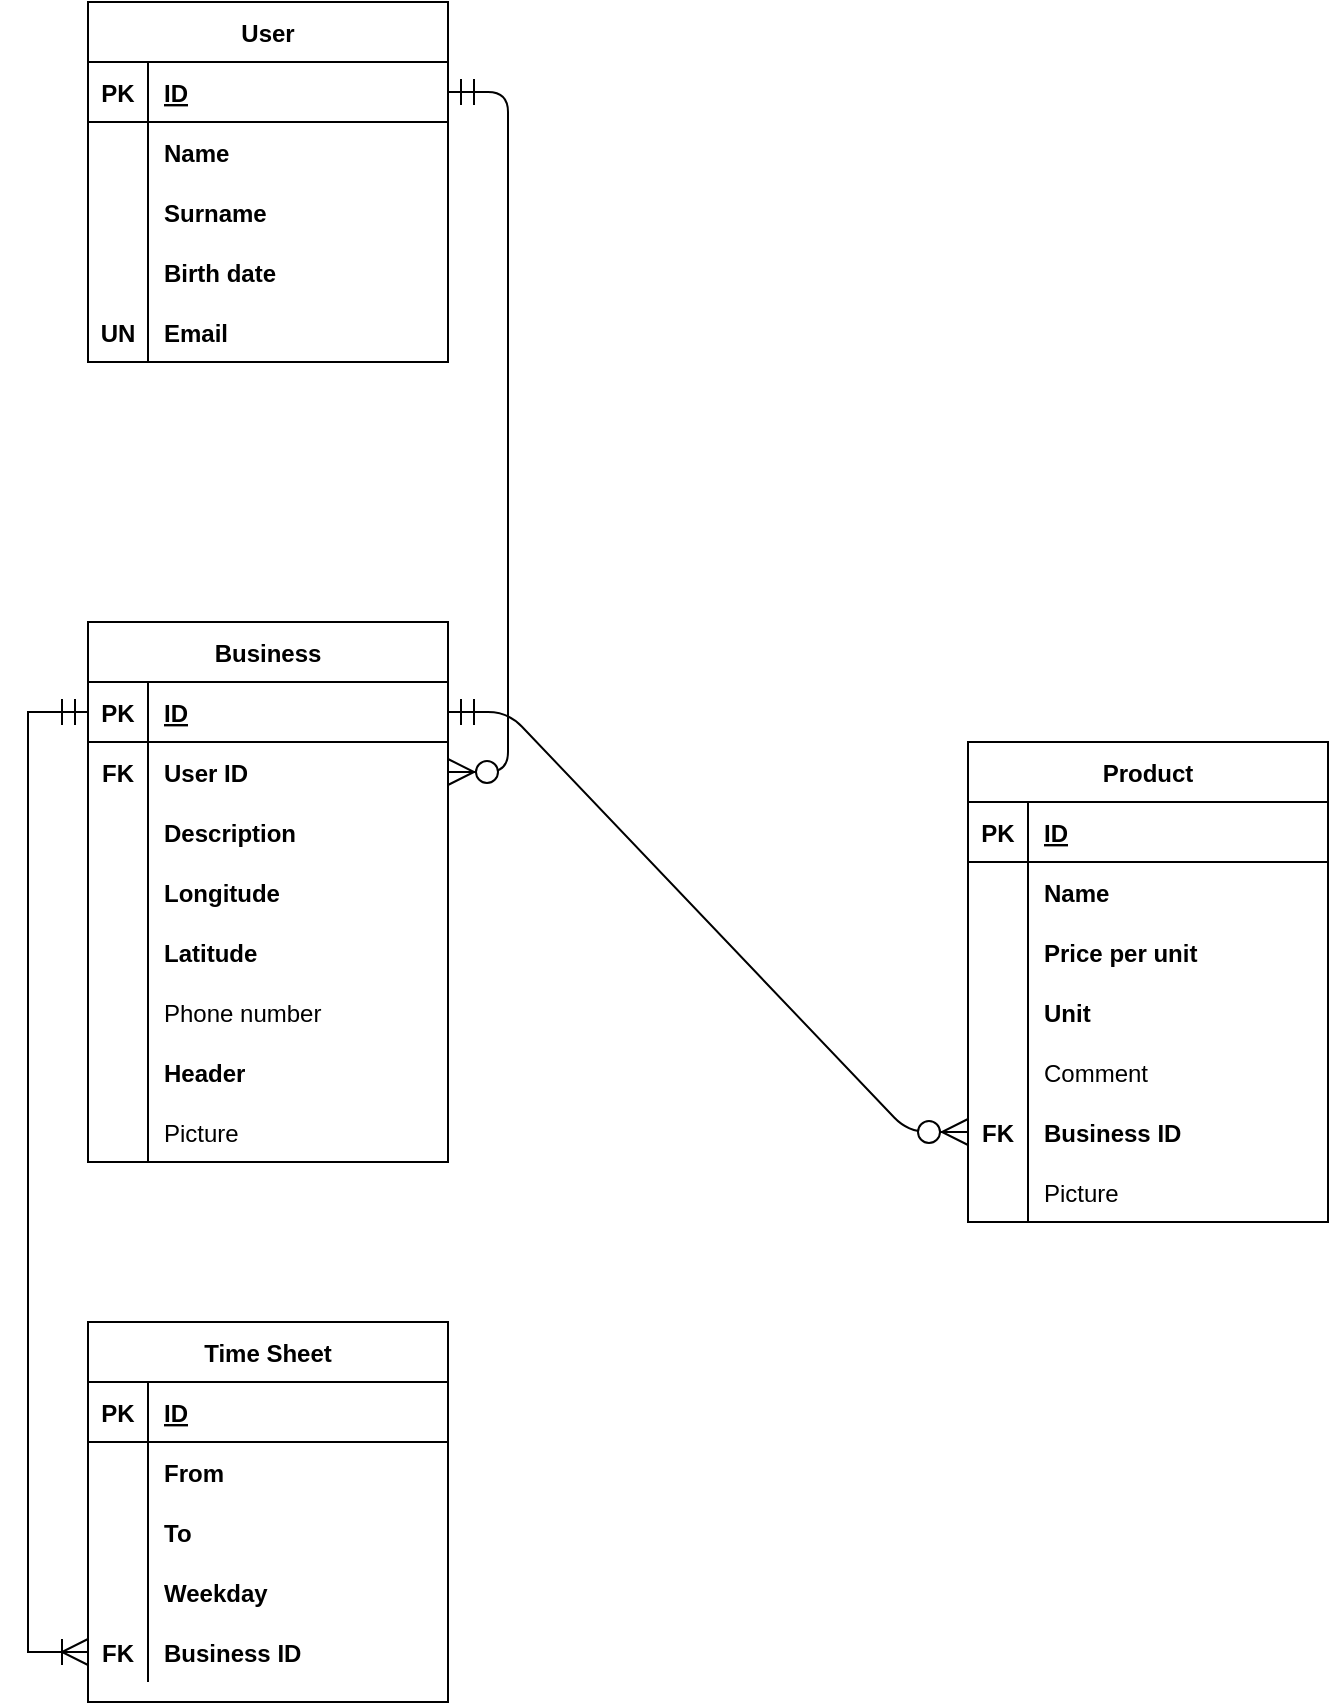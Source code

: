 <mxfile version="13.9.6" type="device"><diagram id="shgKjw0u9D0UjkqYugjo" name="Page-1"><mxGraphModel dx="1422" dy="791" grid="1" gridSize="10" guides="1" tooltips="1" connect="1" arrows="1" fold="1" page="1" pageScale="1" pageWidth="850" pageHeight="1100" math="0" shadow="0"><root><mxCell id="0"/><mxCell id="1" parent="0"/><mxCell id="6w3VTgs_oly9TElLUC-j-4" value="User" style="shape=table;startSize=30;container=1;collapsible=1;childLayout=tableLayout;fixedRows=1;rowLines=0;fontStyle=1;align=center;resizeLast=1;" parent="1" vertex="1"><mxGeometry x="130" y="40" width="180" height="180" as="geometry"/></mxCell><mxCell id="6w3VTgs_oly9TElLUC-j-5" value="" style="shape=partialRectangle;collapsible=0;dropTarget=0;pointerEvents=0;fillColor=none;top=0;left=0;bottom=1;right=0;points=[[0,0.5],[1,0.5]];portConstraint=eastwest;" parent="6w3VTgs_oly9TElLUC-j-4" vertex="1"><mxGeometry y="30" width="180" height="30" as="geometry"/></mxCell><mxCell id="6w3VTgs_oly9TElLUC-j-6" value="PK" style="shape=partialRectangle;connectable=0;fillColor=none;top=0;left=0;bottom=0;right=0;fontStyle=1;overflow=hidden;" parent="6w3VTgs_oly9TElLUC-j-5" vertex="1"><mxGeometry width="30" height="30" as="geometry"/></mxCell><mxCell id="6w3VTgs_oly9TElLUC-j-7" value="ID" style="shape=partialRectangle;connectable=0;fillColor=none;top=0;left=0;bottom=0;right=0;align=left;spacingLeft=6;fontStyle=5;overflow=hidden;" parent="6w3VTgs_oly9TElLUC-j-5" vertex="1"><mxGeometry x="30" width="150" height="30" as="geometry"/></mxCell><mxCell id="6w3VTgs_oly9TElLUC-j-8" value="" style="shape=partialRectangle;collapsible=0;dropTarget=0;pointerEvents=0;fillColor=none;top=0;left=0;bottom=0;right=0;points=[[0,0.5],[1,0.5]];portConstraint=eastwest;" parent="6w3VTgs_oly9TElLUC-j-4" vertex="1"><mxGeometry y="60" width="180" height="30" as="geometry"/></mxCell><mxCell id="6w3VTgs_oly9TElLUC-j-9" value="" style="shape=partialRectangle;connectable=0;fillColor=none;top=0;left=0;bottom=0;right=0;editable=1;overflow=hidden;" parent="6w3VTgs_oly9TElLUC-j-8" vertex="1"><mxGeometry width="30" height="30" as="geometry"/></mxCell><mxCell id="6w3VTgs_oly9TElLUC-j-10" value="Name" style="shape=partialRectangle;connectable=0;fillColor=none;top=0;left=0;bottom=0;right=0;align=left;spacingLeft=6;overflow=hidden;fontStyle=1" parent="6w3VTgs_oly9TElLUC-j-8" vertex="1"><mxGeometry x="30" width="150" height="30" as="geometry"/></mxCell><mxCell id="6w3VTgs_oly9TElLUC-j-11" value="" style="shape=partialRectangle;collapsible=0;dropTarget=0;pointerEvents=0;fillColor=none;top=0;left=0;bottom=0;right=0;points=[[0,0.5],[1,0.5]];portConstraint=eastwest;" parent="6w3VTgs_oly9TElLUC-j-4" vertex="1"><mxGeometry y="90" width="180" height="30" as="geometry"/></mxCell><mxCell id="6w3VTgs_oly9TElLUC-j-12" value="" style="shape=partialRectangle;connectable=0;fillColor=none;top=0;left=0;bottom=0;right=0;editable=1;overflow=hidden;" parent="6w3VTgs_oly9TElLUC-j-11" vertex="1"><mxGeometry width="30" height="30" as="geometry"/></mxCell><mxCell id="6w3VTgs_oly9TElLUC-j-13" value="Surname" style="shape=partialRectangle;connectable=0;fillColor=none;top=0;left=0;bottom=0;right=0;align=left;spacingLeft=6;overflow=hidden;fontStyle=1" parent="6w3VTgs_oly9TElLUC-j-11" vertex="1"><mxGeometry x="30" width="150" height="30" as="geometry"/></mxCell><mxCell id="6w3VTgs_oly9TElLUC-j-14" value="" style="shape=partialRectangle;collapsible=0;dropTarget=0;pointerEvents=0;fillColor=none;top=0;left=0;bottom=0;right=0;points=[[0,0.5],[1,0.5]];portConstraint=eastwest;" parent="6w3VTgs_oly9TElLUC-j-4" vertex="1"><mxGeometry y="120" width="180" height="30" as="geometry"/></mxCell><mxCell id="6w3VTgs_oly9TElLUC-j-15" value="" style="shape=partialRectangle;connectable=0;fillColor=none;top=0;left=0;bottom=0;right=0;editable=1;overflow=hidden;" parent="6w3VTgs_oly9TElLUC-j-14" vertex="1"><mxGeometry width="30" height="30" as="geometry"/></mxCell><mxCell id="6w3VTgs_oly9TElLUC-j-16" value="Birth date" style="shape=partialRectangle;connectable=0;fillColor=none;top=0;left=0;bottom=0;right=0;align=left;spacingLeft=6;overflow=hidden;fontStyle=1" parent="6w3VTgs_oly9TElLUC-j-14" vertex="1"><mxGeometry x="30" width="150" height="30" as="geometry"/></mxCell><mxCell id="6w3VTgs_oly9TElLUC-j-20" value="" style="shape=partialRectangle;collapsible=0;dropTarget=0;pointerEvents=0;fillColor=none;top=0;left=0;bottom=0;right=0;points=[[0,0.5],[1,0.5]];portConstraint=eastwest;" parent="6w3VTgs_oly9TElLUC-j-4" vertex="1"><mxGeometry y="150" width="180" height="30" as="geometry"/></mxCell><mxCell id="6w3VTgs_oly9TElLUC-j-21" value="UN" style="shape=partialRectangle;connectable=0;fillColor=none;top=0;left=0;bottom=0;right=0;editable=1;overflow=hidden;fontStyle=1" parent="6w3VTgs_oly9TElLUC-j-20" vertex="1"><mxGeometry width="30" height="30" as="geometry"/></mxCell><mxCell id="6w3VTgs_oly9TElLUC-j-22" value="Email" style="shape=partialRectangle;connectable=0;fillColor=none;top=0;left=0;bottom=0;right=0;align=left;spacingLeft=6;overflow=hidden;fontStyle=1" parent="6w3VTgs_oly9TElLUC-j-20" vertex="1"><mxGeometry x="30" width="150" height="30" as="geometry"/></mxCell><mxCell id="6w3VTgs_oly9TElLUC-j-49" value="Business" style="shape=table;startSize=30;container=1;collapsible=1;childLayout=tableLayout;fixedRows=1;rowLines=0;fontStyle=1;align=center;resizeLast=1;rounded=0;" parent="1" vertex="1"><mxGeometry x="130" y="350" width="180" height="270" as="geometry"/></mxCell><mxCell id="6w3VTgs_oly9TElLUC-j-50" value="" style="shape=partialRectangle;collapsible=0;dropTarget=0;pointerEvents=0;fillColor=none;top=0;left=0;bottom=1;right=0;points=[[0,0.5],[1,0.5]];portConstraint=eastwest;" parent="6w3VTgs_oly9TElLUC-j-49" vertex="1"><mxGeometry y="30" width="180" height="30" as="geometry"/></mxCell><mxCell id="6w3VTgs_oly9TElLUC-j-51" value="PK" style="shape=partialRectangle;connectable=0;fillColor=none;top=0;left=0;bottom=0;right=0;fontStyle=1;overflow=hidden;" parent="6w3VTgs_oly9TElLUC-j-50" vertex="1"><mxGeometry width="30" height="30" as="geometry"/></mxCell><mxCell id="6w3VTgs_oly9TElLUC-j-52" value="ID" style="shape=partialRectangle;connectable=0;fillColor=none;top=0;left=0;bottom=0;right=0;align=left;spacingLeft=6;fontStyle=5;overflow=hidden;" parent="6w3VTgs_oly9TElLUC-j-50" vertex="1"><mxGeometry x="30" width="150" height="30" as="geometry"/></mxCell><mxCell id="6w3VTgs_oly9TElLUC-j-53" value="" style="shape=partialRectangle;collapsible=0;dropTarget=0;pointerEvents=0;fillColor=none;top=0;left=0;bottom=0;right=0;points=[[0,0.5],[1,0.5]];portConstraint=eastwest;" parent="6w3VTgs_oly9TElLUC-j-49" vertex="1"><mxGeometry y="60" width="180" height="30" as="geometry"/></mxCell><mxCell id="6w3VTgs_oly9TElLUC-j-54" value="FK" style="shape=partialRectangle;connectable=0;fillColor=none;top=0;left=0;bottom=0;right=0;editable=1;overflow=hidden;fontStyle=1" parent="6w3VTgs_oly9TElLUC-j-53" vertex="1"><mxGeometry width="30" height="30" as="geometry"/></mxCell><mxCell id="6w3VTgs_oly9TElLUC-j-55" value="User ID" style="shape=partialRectangle;connectable=0;fillColor=none;top=0;left=0;bottom=0;right=0;align=left;spacingLeft=6;overflow=hidden;fontStyle=1" parent="6w3VTgs_oly9TElLUC-j-53" vertex="1"><mxGeometry x="30" width="150" height="30" as="geometry"/></mxCell><mxCell id="6w3VTgs_oly9TElLUC-j-59" value="" style="shape=partialRectangle;collapsible=0;dropTarget=0;pointerEvents=0;fillColor=none;top=0;left=0;bottom=0;right=0;points=[[0,0.5],[1,0.5]];portConstraint=eastwest;" parent="6w3VTgs_oly9TElLUC-j-49" vertex="1"><mxGeometry y="90" width="180" height="30" as="geometry"/></mxCell><mxCell id="6w3VTgs_oly9TElLUC-j-60" value="" style="shape=partialRectangle;connectable=0;fillColor=none;top=0;left=0;bottom=0;right=0;editable=1;overflow=hidden;" parent="6w3VTgs_oly9TElLUC-j-59" vertex="1"><mxGeometry width="30" height="30" as="geometry"/></mxCell><mxCell id="6w3VTgs_oly9TElLUC-j-61" value="Description" style="shape=partialRectangle;connectable=0;fillColor=none;top=0;left=0;bottom=0;right=0;align=left;spacingLeft=6;overflow=hidden;fontStyle=1" parent="6w3VTgs_oly9TElLUC-j-59" vertex="1"><mxGeometry x="30" width="150" height="30" as="geometry"/></mxCell><mxCell id="fw138gHeYArydB0MADY_-6" value="" style="shape=partialRectangle;collapsible=0;dropTarget=0;pointerEvents=0;fillColor=none;top=0;left=0;bottom=0;right=0;points=[[0,0.5],[1,0.5]];portConstraint=eastwest;" parent="6w3VTgs_oly9TElLUC-j-49" vertex="1"><mxGeometry y="120" width="180" height="30" as="geometry"/></mxCell><mxCell id="fw138gHeYArydB0MADY_-7" value="" style="shape=partialRectangle;connectable=0;fillColor=none;top=0;left=0;bottom=0;right=0;editable=1;overflow=hidden;" parent="fw138gHeYArydB0MADY_-6" vertex="1"><mxGeometry width="30" height="30" as="geometry"/></mxCell><mxCell id="fw138gHeYArydB0MADY_-8" value="Longitude" style="shape=partialRectangle;connectable=0;fillColor=none;top=0;left=0;bottom=0;right=0;align=left;spacingLeft=6;overflow=hidden;fontStyle=1" parent="fw138gHeYArydB0MADY_-6" vertex="1"><mxGeometry x="30" width="150" height="30" as="geometry"/></mxCell><mxCell id="i-o0inrRV2Okg-Oqxm-4-22" value="" style="shape=partialRectangle;collapsible=0;dropTarget=0;pointerEvents=0;fillColor=none;top=0;left=0;bottom=0;right=0;points=[[0,0.5],[1,0.5]];portConstraint=eastwest;" parent="6w3VTgs_oly9TElLUC-j-49" vertex="1"><mxGeometry y="150" width="180" height="30" as="geometry"/></mxCell><mxCell id="i-o0inrRV2Okg-Oqxm-4-23" value="" style="shape=partialRectangle;connectable=0;fillColor=none;top=0;left=0;bottom=0;right=0;editable=1;overflow=hidden;" parent="i-o0inrRV2Okg-Oqxm-4-22" vertex="1"><mxGeometry width="30" height="30" as="geometry"/></mxCell><mxCell id="i-o0inrRV2Okg-Oqxm-4-24" value="Latitude" style="shape=partialRectangle;connectable=0;fillColor=none;top=0;left=0;bottom=0;right=0;align=left;spacingLeft=6;overflow=hidden;fontStyle=1" parent="i-o0inrRV2Okg-Oqxm-4-22" vertex="1"><mxGeometry x="30" width="150" height="30" as="geometry"/></mxCell><mxCell id="i-o0inrRV2Okg-Oqxm-4-28" value="" style="shape=partialRectangle;collapsible=0;dropTarget=0;pointerEvents=0;fillColor=none;top=0;left=0;bottom=0;right=0;points=[[0,0.5],[1,0.5]];portConstraint=eastwest;fontStyle=1" parent="6w3VTgs_oly9TElLUC-j-49" vertex="1"><mxGeometry y="180" width="180" height="30" as="geometry"/></mxCell><mxCell id="i-o0inrRV2Okg-Oqxm-4-29" value="" style="shape=partialRectangle;connectable=0;fillColor=none;top=0;left=0;bottom=0;right=0;editable=1;overflow=hidden;" parent="i-o0inrRV2Okg-Oqxm-4-28" vertex="1"><mxGeometry width="30" height="30" as="geometry"/></mxCell><mxCell id="i-o0inrRV2Okg-Oqxm-4-30" value="Phone number" style="shape=partialRectangle;connectable=0;fillColor=none;top=0;left=0;bottom=0;right=0;align=left;spacingLeft=6;overflow=hidden;fontStyle=0" parent="i-o0inrRV2Okg-Oqxm-4-28" vertex="1"><mxGeometry x="30" width="150" height="30" as="geometry"/></mxCell><mxCell id="IB7bXKHKnEXsTOdFZfgF-1" value="" style="shape=partialRectangle;collapsible=0;dropTarget=0;pointerEvents=0;fillColor=none;top=0;left=0;bottom=0;right=0;points=[[0,0.5],[1,0.5]];portConstraint=eastwest;" parent="6w3VTgs_oly9TElLUC-j-49" vertex="1"><mxGeometry y="210" width="180" height="30" as="geometry"/></mxCell><mxCell id="IB7bXKHKnEXsTOdFZfgF-2" value="" style="shape=partialRectangle;connectable=0;fillColor=none;top=0;left=0;bottom=0;right=0;editable=1;overflow=hidden;" parent="IB7bXKHKnEXsTOdFZfgF-1" vertex="1"><mxGeometry width="30" height="30" as="geometry"/></mxCell><mxCell id="IB7bXKHKnEXsTOdFZfgF-3" value="Header" style="shape=partialRectangle;connectable=0;fillColor=none;top=0;left=0;bottom=0;right=0;align=left;spacingLeft=6;overflow=hidden;fontStyle=1" parent="IB7bXKHKnEXsTOdFZfgF-1" vertex="1"><mxGeometry x="30" width="150" height="30" as="geometry"/></mxCell><mxCell id="YOKD9YUG4cRH9xRKD5Os-1" value="" style="shape=partialRectangle;collapsible=0;dropTarget=0;pointerEvents=0;fillColor=none;top=0;left=0;bottom=0;right=0;points=[[0,0.5],[1,0.5]];portConstraint=eastwest;" vertex="1" parent="6w3VTgs_oly9TElLUC-j-49"><mxGeometry y="240" width="180" height="30" as="geometry"/></mxCell><mxCell id="YOKD9YUG4cRH9xRKD5Os-2" value="" style="shape=partialRectangle;connectable=0;fillColor=none;top=0;left=0;bottom=0;right=0;editable=1;overflow=hidden;" vertex="1" parent="YOKD9YUG4cRH9xRKD5Os-1"><mxGeometry width="30" height="30" as="geometry"/></mxCell><mxCell id="YOKD9YUG4cRH9xRKD5Os-3" value="Picture" style="shape=partialRectangle;connectable=0;fillColor=none;top=0;left=0;bottom=0;right=0;align=left;spacingLeft=6;overflow=hidden;fontStyle=0" vertex="1" parent="YOKD9YUG4cRH9xRKD5Os-1"><mxGeometry x="30" width="150" height="30" as="geometry"/></mxCell><mxCell id="6w3VTgs_oly9TElLUC-j-68" value="" style="edgeStyle=entityRelationEdgeStyle;fontSize=12;html=1;endArrow=ERzeroToMany;endFill=1;startArrow=ERmandOne;exitX=1;exitY=0.5;exitDx=0;exitDy=0;startFill=0;strokeWidth=1;endSize=11;startSize=11;" parent="1" source="6w3VTgs_oly9TElLUC-j-5" target="6w3VTgs_oly9TElLUC-j-53" edge="1"><mxGeometry width="100" height="100" relative="1" as="geometry"><mxPoint x="320" y="95" as="sourcePoint"/><mxPoint x="570" y="105" as="targetPoint"/></mxGeometry></mxCell><mxCell id="i-o0inrRV2Okg-Oqxm-4-20" style="edgeStyle=orthogonalEdgeStyle;rounded=0;orthogonalLoop=1;jettySize=auto;html=1;exitX=0;exitY=0.5;exitDx=0;exitDy=0;entryX=0;entryY=0.5;entryDx=0;entryDy=0;endArrow=ERmandOne;endFill=0;endSize=11;startSize=11;startArrow=ERoneToMany;startFill=0;" parent="1" source="i-o0inrRV2Okg-Oqxm-4-15" target="6w3VTgs_oly9TElLUC-j-50" edge="1"><mxGeometry relative="1" as="geometry"/></mxCell><mxCell id="i-o0inrRV2Okg-Oqxm-4-1" value="Time Sheet" style="shape=table;startSize=30;container=1;collapsible=1;childLayout=tableLayout;fixedRows=1;rowLines=0;fontStyle=1;align=center;resizeLast=1;" parent="1" vertex="1"><mxGeometry x="130" y="700" width="180" height="190" as="geometry"/></mxCell><mxCell id="i-o0inrRV2Okg-Oqxm-4-2" value="" style="shape=partialRectangle;collapsible=0;dropTarget=0;pointerEvents=0;fillColor=none;top=0;left=0;bottom=1;right=0;points=[[0,0.5],[1,0.5]];portConstraint=eastwest;" parent="i-o0inrRV2Okg-Oqxm-4-1" vertex="1"><mxGeometry y="30" width="180" height="30" as="geometry"/></mxCell><mxCell id="i-o0inrRV2Okg-Oqxm-4-3" value="PK" style="shape=partialRectangle;connectable=0;fillColor=none;top=0;left=0;bottom=0;right=0;fontStyle=1;overflow=hidden;" parent="i-o0inrRV2Okg-Oqxm-4-2" vertex="1"><mxGeometry width="30" height="30" as="geometry"/></mxCell><mxCell id="i-o0inrRV2Okg-Oqxm-4-4" value="ID" style="shape=partialRectangle;connectable=0;fillColor=none;top=0;left=0;bottom=0;right=0;align=left;spacingLeft=6;fontStyle=5;overflow=hidden;" parent="i-o0inrRV2Okg-Oqxm-4-2" vertex="1"><mxGeometry x="30" width="150" height="30" as="geometry"/></mxCell><mxCell id="i-o0inrRV2Okg-Oqxm-4-5" value="" style="shape=partialRectangle;collapsible=0;dropTarget=0;pointerEvents=0;fillColor=none;top=0;left=0;bottom=0;right=0;points=[[0,0.5],[1,0.5]];portConstraint=eastwest;" parent="i-o0inrRV2Okg-Oqxm-4-1" vertex="1"><mxGeometry y="60" width="180" height="30" as="geometry"/></mxCell><mxCell id="i-o0inrRV2Okg-Oqxm-4-6" value="" style="shape=partialRectangle;connectable=0;fillColor=none;top=0;left=0;bottom=0;right=0;editable=1;overflow=hidden;" parent="i-o0inrRV2Okg-Oqxm-4-5" vertex="1"><mxGeometry width="30" height="30" as="geometry"/></mxCell><mxCell id="i-o0inrRV2Okg-Oqxm-4-7" value="From" style="shape=partialRectangle;connectable=0;fillColor=none;top=0;left=0;bottom=0;right=0;align=left;spacingLeft=6;overflow=hidden;fontStyle=1" parent="i-o0inrRV2Okg-Oqxm-4-5" vertex="1"><mxGeometry x="30" width="150" height="30" as="geometry"/></mxCell><mxCell id="i-o0inrRV2Okg-Oqxm-4-8" value="" style="shape=partialRectangle;collapsible=0;dropTarget=0;pointerEvents=0;fillColor=none;top=0;left=0;bottom=0;right=0;points=[[0,0.5],[1,0.5]];portConstraint=eastwest;" parent="i-o0inrRV2Okg-Oqxm-4-1" vertex="1"><mxGeometry y="90" width="180" height="30" as="geometry"/></mxCell><mxCell id="i-o0inrRV2Okg-Oqxm-4-9" value="" style="shape=partialRectangle;connectable=0;fillColor=none;top=0;left=0;bottom=0;right=0;editable=1;overflow=hidden;" parent="i-o0inrRV2Okg-Oqxm-4-8" vertex="1"><mxGeometry width="30" height="30" as="geometry"/></mxCell><mxCell id="i-o0inrRV2Okg-Oqxm-4-10" value="To" style="shape=partialRectangle;connectable=0;fillColor=none;top=0;left=0;bottom=0;right=0;align=left;spacingLeft=6;overflow=hidden;fontStyle=1" parent="i-o0inrRV2Okg-Oqxm-4-8" vertex="1"><mxGeometry x="30" width="150" height="30" as="geometry"/></mxCell><mxCell id="i-o0inrRV2Okg-Oqxm-4-11" value="" style="shape=partialRectangle;collapsible=0;dropTarget=0;pointerEvents=0;fillColor=none;top=0;left=0;bottom=0;right=0;points=[[0,0.5],[1,0.5]];portConstraint=eastwest;" parent="i-o0inrRV2Okg-Oqxm-4-1" vertex="1"><mxGeometry y="120" width="180" height="30" as="geometry"/></mxCell><mxCell id="i-o0inrRV2Okg-Oqxm-4-12" value="" style="shape=partialRectangle;connectable=0;fillColor=none;top=0;left=0;bottom=0;right=0;editable=1;overflow=hidden;" parent="i-o0inrRV2Okg-Oqxm-4-11" vertex="1"><mxGeometry width="30" height="30" as="geometry"/></mxCell><mxCell id="i-o0inrRV2Okg-Oqxm-4-13" value="Weekday" style="shape=partialRectangle;connectable=0;fillColor=none;top=0;left=0;bottom=0;right=0;align=left;spacingLeft=6;overflow=hidden;fontStyle=1" parent="i-o0inrRV2Okg-Oqxm-4-11" vertex="1"><mxGeometry x="30" width="150" height="30" as="geometry"/></mxCell><mxCell id="i-o0inrRV2Okg-Oqxm-4-15" value="" style="shape=partialRectangle;collapsible=0;dropTarget=0;pointerEvents=0;fillColor=none;top=0;left=0;bottom=0;right=0;points=[[0,0.5],[1,0.5]];portConstraint=eastwest;" parent="i-o0inrRV2Okg-Oqxm-4-1" vertex="1"><mxGeometry y="150" width="180" height="30" as="geometry"/></mxCell><mxCell id="i-o0inrRV2Okg-Oqxm-4-16" value="FK" style="shape=partialRectangle;connectable=0;fillColor=none;top=0;left=0;bottom=0;right=0;editable=1;overflow=hidden;fontStyle=1" parent="i-o0inrRV2Okg-Oqxm-4-15" vertex="1"><mxGeometry width="30" height="30" as="geometry"/></mxCell><mxCell id="i-o0inrRV2Okg-Oqxm-4-17" value="Business ID" style="shape=partialRectangle;connectable=0;fillColor=none;top=0;left=0;bottom=0;right=0;align=left;spacingLeft=6;overflow=hidden;fontStyle=1" parent="i-o0inrRV2Okg-Oqxm-4-15" vertex="1"><mxGeometry x="30" width="150" height="30" as="geometry"/></mxCell><mxCell id="brp9e4h5KpywF1N4WKgr-4" value="Product" style="shape=table;startSize=30;container=1;collapsible=1;childLayout=tableLayout;fixedRows=1;rowLines=0;fontStyle=1;align=center;resizeLast=1;" parent="1" vertex="1"><mxGeometry x="570" y="410" width="180" height="240" as="geometry"/></mxCell><mxCell id="brp9e4h5KpywF1N4WKgr-5" value="" style="shape=partialRectangle;collapsible=0;dropTarget=0;pointerEvents=0;fillColor=none;top=0;left=0;bottom=1;right=0;points=[[0,0.5],[1,0.5]];portConstraint=eastwest;" parent="brp9e4h5KpywF1N4WKgr-4" vertex="1"><mxGeometry y="30" width="180" height="30" as="geometry"/></mxCell><mxCell id="brp9e4h5KpywF1N4WKgr-6" value="PK" style="shape=partialRectangle;connectable=0;fillColor=none;top=0;left=0;bottom=0;right=0;fontStyle=1;overflow=hidden;" parent="brp9e4h5KpywF1N4WKgr-5" vertex="1"><mxGeometry width="30" height="30" as="geometry"/></mxCell><mxCell id="brp9e4h5KpywF1N4WKgr-7" value="ID" style="shape=partialRectangle;connectable=0;fillColor=none;top=0;left=0;bottom=0;right=0;align=left;spacingLeft=6;fontStyle=5;overflow=hidden;" parent="brp9e4h5KpywF1N4WKgr-5" vertex="1"><mxGeometry x="30" width="150" height="30" as="geometry"/></mxCell><mxCell id="brp9e4h5KpywF1N4WKgr-8" value="" style="shape=partialRectangle;collapsible=0;dropTarget=0;pointerEvents=0;fillColor=none;top=0;left=0;bottom=0;right=0;points=[[0,0.5],[1,0.5]];portConstraint=eastwest;" parent="brp9e4h5KpywF1N4WKgr-4" vertex="1"><mxGeometry y="60" width="180" height="30" as="geometry"/></mxCell><mxCell id="brp9e4h5KpywF1N4WKgr-9" value="" style="shape=partialRectangle;connectable=0;fillColor=none;top=0;left=0;bottom=0;right=0;editable=1;overflow=hidden;" parent="brp9e4h5KpywF1N4WKgr-8" vertex="1"><mxGeometry width="30" height="30" as="geometry"/></mxCell><mxCell id="brp9e4h5KpywF1N4WKgr-10" value="Name" style="shape=partialRectangle;connectable=0;fillColor=none;top=0;left=0;bottom=0;right=0;align=left;spacingLeft=6;overflow=hidden;fontStyle=1" parent="brp9e4h5KpywF1N4WKgr-8" vertex="1"><mxGeometry x="30" width="150" height="30" as="geometry"/></mxCell><mxCell id="brp9e4h5KpywF1N4WKgr-11" value="" style="shape=partialRectangle;collapsible=0;dropTarget=0;pointerEvents=0;fillColor=none;top=0;left=0;bottom=0;right=0;points=[[0,0.5],[1,0.5]];portConstraint=eastwest;" parent="brp9e4h5KpywF1N4WKgr-4" vertex="1"><mxGeometry y="90" width="180" height="30" as="geometry"/></mxCell><mxCell id="brp9e4h5KpywF1N4WKgr-12" value="" style="shape=partialRectangle;connectable=0;fillColor=none;top=0;left=0;bottom=0;right=0;editable=1;overflow=hidden;" parent="brp9e4h5KpywF1N4WKgr-11" vertex="1"><mxGeometry width="30" height="30" as="geometry"/></mxCell><mxCell id="brp9e4h5KpywF1N4WKgr-13" value="Price per unit" style="shape=partialRectangle;connectable=0;fillColor=none;top=0;left=0;bottom=0;right=0;align=left;spacingLeft=6;overflow=hidden;fontStyle=1" parent="brp9e4h5KpywF1N4WKgr-11" vertex="1"><mxGeometry x="30" width="150" height="30" as="geometry"/></mxCell><mxCell id="brp9e4h5KpywF1N4WKgr-14" value="" style="shape=partialRectangle;collapsible=0;dropTarget=0;pointerEvents=0;fillColor=none;top=0;left=0;bottom=0;right=0;points=[[0,0.5],[1,0.5]];portConstraint=eastwest;" parent="brp9e4h5KpywF1N4WKgr-4" vertex="1"><mxGeometry y="120" width="180" height="30" as="geometry"/></mxCell><mxCell id="brp9e4h5KpywF1N4WKgr-15" value="" style="shape=partialRectangle;connectable=0;fillColor=none;top=0;left=0;bottom=0;right=0;editable=1;overflow=hidden;" parent="brp9e4h5KpywF1N4WKgr-14" vertex="1"><mxGeometry width="30" height="30" as="geometry"/></mxCell><mxCell id="brp9e4h5KpywF1N4WKgr-16" value="Unit" style="shape=partialRectangle;connectable=0;fillColor=none;top=0;left=0;bottom=0;right=0;align=left;spacingLeft=6;overflow=hidden;fontStyle=1" parent="brp9e4h5KpywF1N4WKgr-14" vertex="1"><mxGeometry x="30" width="150" height="30" as="geometry"/></mxCell><mxCell id="brp9e4h5KpywF1N4WKgr-17" value="" style="shape=partialRectangle;collapsible=0;dropTarget=0;pointerEvents=0;fillColor=none;top=0;left=0;bottom=0;right=0;points=[[0,0.5],[1,0.5]];portConstraint=eastwest;" parent="brp9e4h5KpywF1N4WKgr-4" vertex="1"><mxGeometry y="150" width="180" height="30" as="geometry"/></mxCell><mxCell id="brp9e4h5KpywF1N4WKgr-18" value="" style="shape=partialRectangle;connectable=0;fillColor=none;top=0;left=0;bottom=0;right=0;editable=1;overflow=hidden;fontStyle=1" parent="brp9e4h5KpywF1N4WKgr-17" vertex="1"><mxGeometry width="30" height="30" as="geometry"/></mxCell><mxCell id="brp9e4h5KpywF1N4WKgr-19" value="Comment" style="shape=partialRectangle;connectable=0;fillColor=none;top=0;left=0;bottom=0;right=0;align=left;spacingLeft=6;overflow=hidden;fontStyle=0" parent="brp9e4h5KpywF1N4WKgr-17" vertex="1"><mxGeometry x="30" width="150" height="30" as="geometry"/></mxCell><mxCell id="brp9e4h5KpywF1N4WKgr-27" value="" style="shape=partialRectangle;collapsible=0;dropTarget=0;pointerEvents=0;fillColor=none;top=0;left=0;bottom=0;right=0;points=[[0,0.5],[1,0.5]];portConstraint=eastwest;" parent="brp9e4h5KpywF1N4WKgr-4" vertex="1"><mxGeometry y="180" width="180" height="30" as="geometry"/></mxCell><mxCell id="brp9e4h5KpywF1N4WKgr-28" value="FK" style="shape=partialRectangle;connectable=0;fillColor=none;top=0;left=0;bottom=0;right=0;editable=1;overflow=hidden;fontStyle=1" parent="brp9e4h5KpywF1N4WKgr-27" vertex="1"><mxGeometry width="30" height="30" as="geometry"/></mxCell><mxCell id="brp9e4h5KpywF1N4WKgr-29" value="Business ID" style="shape=partialRectangle;connectable=0;fillColor=none;top=0;left=0;bottom=0;right=0;align=left;spacingLeft=6;overflow=hidden;fontStyle=1" parent="brp9e4h5KpywF1N4WKgr-27" vertex="1"><mxGeometry x="30" width="150" height="30" as="geometry"/></mxCell><mxCell id="YOKD9YUG4cRH9xRKD5Os-9" value="" style="shape=partialRectangle;collapsible=0;dropTarget=0;pointerEvents=0;fillColor=none;top=0;left=0;bottom=0;right=0;points=[[0,0.5],[1,0.5]];portConstraint=eastwest;" vertex="1" parent="brp9e4h5KpywF1N4WKgr-4"><mxGeometry y="210" width="180" height="30" as="geometry"/></mxCell><mxCell id="YOKD9YUG4cRH9xRKD5Os-10" value="" style="shape=partialRectangle;connectable=0;fillColor=none;top=0;left=0;bottom=0;right=0;editable=1;overflow=hidden;fontStyle=1" vertex="1" parent="YOKD9YUG4cRH9xRKD5Os-9"><mxGeometry width="30" height="30" as="geometry"/></mxCell><mxCell id="YOKD9YUG4cRH9xRKD5Os-11" value="Picture" style="shape=partialRectangle;connectable=0;fillColor=none;top=0;left=0;bottom=0;right=0;align=left;spacingLeft=6;overflow=hidden;fontStyle=0" vertex="1" parent="YOKD9YUG4cRH9xRKD5Os-9"><mxGeometry x="30" width="150" height="30" as="geometry"/></mxCell><mxCell id="brp9e4h5KpywF1N4WKgr-21" value="" style="edgeStyle=entityRelationEdgeStyle;fontSize=12;html=1;endArrow=ERzeroToMany;startArrow=ERmandOne;exitX=1;exitY=0.5;exitDx=0;exitDy=0;entryX=0;entryY=0.5;entryDx=0;entryDy=0;endSize=11;startSize=11;rounded=1;" parent="1" source="6w3VTgs_oly9TElLUC-j-50" target="brp9e4h5KpywF1N4WKgr-27" edge="1"><mxGeometry width="100" height="100" relative="1" as="geometry"><mxPoint x="380" y="600" as="sourcePoint"/><mxPoint x="480" y="500" as="targetPoint"/></mxGeometry></mxCell></root></mxGraphModel></diagram></mxfile>